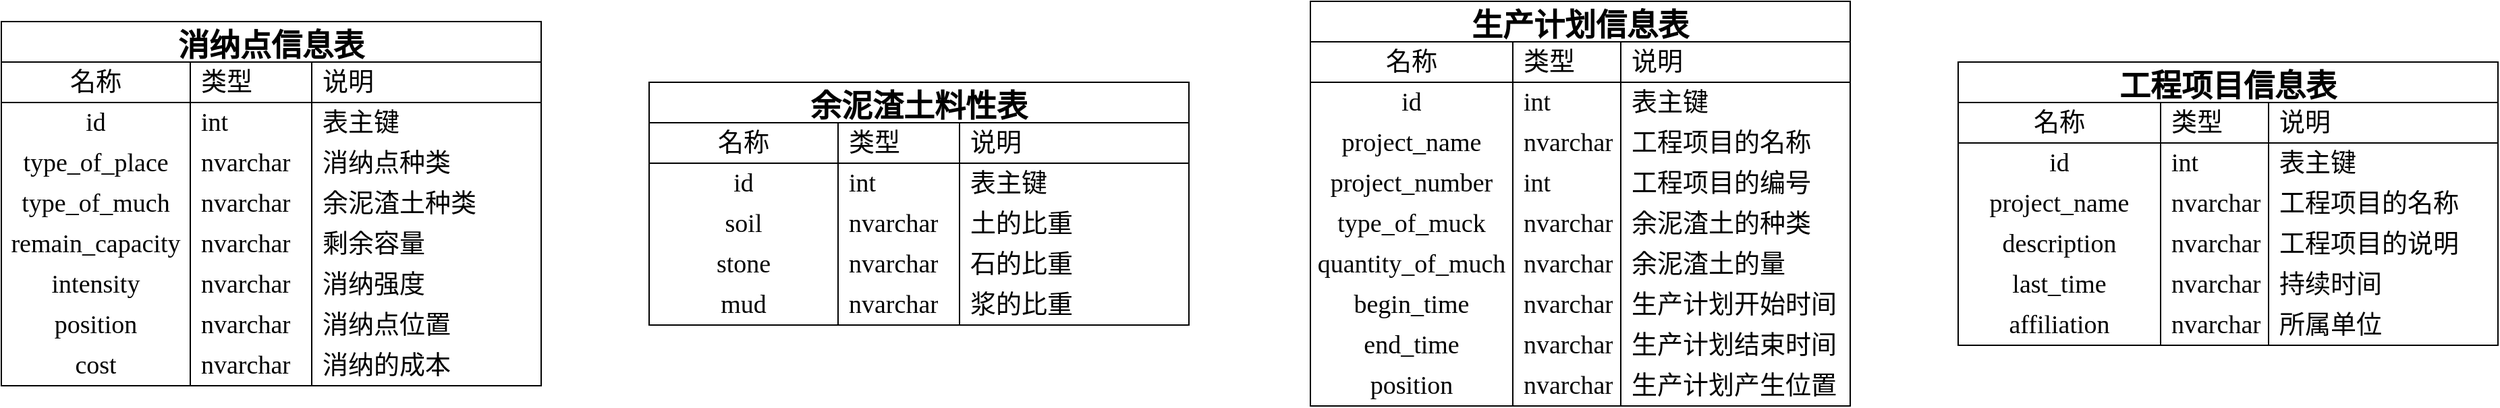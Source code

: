 <mxfile version="15.6.2" type="device"><diagram id="XghB18DuJ5tizhdQEO21" name="第 1 页"><mxGraphModel dx="942" dy="526" grid="1" gridSize="10" guides="1" tooltips="1" connect="1" arrows="1" fold="1" page="1" pageScale="1" pageWidth="827" pageHeight="1169" math="0" shadow="0"><root><mxCell id="0"/><mxCell id="1" parent="0"/><mxCell id="2" value="消纳点信息表" style="shape=table;startSize=30;container=1;collapsible=0;childLayout=tableLayout;fixedRows=1;rowLines=0;fontStyle=1;align=center;fontFamily=宋体;fontSize=23;" parent="1" vertex="1"><mxGeometry x="80" y="90" width="400" height="270" as="geometry"/></mxCell><mxCell id="3" value="" style="shape=partialRectangle;html=1;whiteSpace=wrap;collapsible=0;dropTarget=0;pointerEvents=0;fillColor=none;top=0;left=0;bottom=1;right=0;points=[[0,0.5],[1,0.5]];portConstraint=eastwest;" parent="2" vertex="1"><mxGeometry y="30" width="400" height="30" as="geometry"/></mxCell><mxCell id="4" value="名称" style="shape=partialRectangle;html=1;whiteSpace=wrap;connectable=0;fillColor=none;top=0;left=0;bottom=0;right=0;overflow=hidden;fontFamily=宋体;fontSize=19;" parent="3" vertex="1"><mxGeometry width="140" height="30" as="geometry"/></mxCell><mxCell id="5" value="类型" style="shape=partialRectangle;html=1;whiteSpace=wrap;connectable=0;fillColor=none;top=0;left=0;bottom=0;right=0;align=left;spacingLeft=6;overflow=hidden;fontFamily=宋体;fontSize=19;" parent="3" vertex="1"><mxGeometry x="140" width="90" height="30" as="geometry"/></mxCell><mxCell id="12" value="说明" style="shape=partialRectangle;html=1;whiteSpace=wrap;connectable=0;fillColor=none;top=0;left=0;bottom=0;right=0;align=left;spacingLeft=6;overflow=hidden;fontFamily=宋体;fontSize=19;" parent="3" vertex="1"><mxGeometry x="230" width="170" height="30" as="geometry"/></mxCell><mxCell id="6" value="" style="shape=partialRectangle;html=1;whiteSpace=wrap;collapsible=0;dropTarget=0;pointerEvents=0;fillColor=none;top=0;left=0;bottom=0;right=0;points=[[0,0.5],[1,0.5]];portConstraint=eastwest;" parent="2" vertex="1"><mxGeometry y="60" width="400" height="30" as="geometry"/></mxCell><mxCell id="7" value="id" style="shape=partialRectangle;html=1;whiteSpace=wrap;connectable=0;fillColor=none;top=0;left=0;bottom=0;right=0;overflow=hidden;fontFamily=Times New Roman;fontSize=19;" parent="6" vertex="1"><mxGeometry width="140" height="30" as="geometry"/></mxCell><mxCell id="8" value="int" style="shape=partialRectangle;html=1;whiteSpace=wrap;connectable=0;fillColor=none;top=0;left=0;bottom=0;right=0;align=left;spacingLeft=6;overflow=hidden;fontFamily=Times New Roman;fontSize=19;" parent="6" vertex="1"><mxGeometry x="140" width="90" height="30" as="geometry"/></mxCell><mxCell id="13" value="表主键" style="shape=partialRectangle;html=1;whiteSpace=wrap;connectable=0;fillColor=none;top=0;left=0;bottom=0;right=0;align=left;spacingLeft=6;overflow=hidden;fontFamily=宋体;fontSize=19;" parent="6" vertex="1"><mxGeometry x="230" width="170" height="30" as="geometry"/></mxCell><mxCell id="9" value="" style="shape=partialRectangle;html=1;whiteSpace=wrap;collapsible=0;dropTarget=0;pointerEvents=0;fillColor=none;top=0;left=0;bottom=0;right=0;points=[[0,0.5],[1,0.5]];portConstraint=eastwest;" parent="2" vertex="1"><mxGeometry y="90" width="400" height="30" as="geometry"/></mxCell><mxCell id="10" value="type_of_place" style="shape=partialRectangle;html=1;whiteSpace=wrap;connectable=0;fillColor=none;top=0;left=0;bottom=0;right=0;overflow=hidden;fontFamily=Times New Roman;fontSize=19;" parent="9" vertex="1"><mxGeometry width="140" height="30" as="geometry"/></mxCell><mxCell id="11" value="nvarchar" style="shape=partialRectangle;html=1;whiteSpace=wrap;connectable=0;fillColor=none;top=0;left=0;bottom=0;right=0;align=left;spacingLeft=6;overflow=hidden;fontFamily=Times New Roman;fontSize=19;" parent="9" vertex="1"><mxGeometry x="140" width="90" height="30" as="geometry"/></mxCell><mxCell id="14" value="消纳点种类" style="shape=partialRectangle;html=1;whiteSpace=wrap;connectable=0;fillColor=none;top=0;left=0;bottom=0;right=0;align=left;spacingLeft=6;overflow=hidden;fontFamily=宋体;fontSize=19;" parent="9" vertex="1"><mxGeometry x="230" width="170" height="30" as="geometry"/></mxCell><mxCell id="23" style="shape=partialRectangle;html=1;whiteSpace=wrap;collapsible=0;dropTarget=0;pointerEvents=0;fillColor=none;top=0;left=0;bottom=0;right=0;points=[[0,0.5],[1,0.5]];portConstraint=eastwest;" parent="2" vertex="1"><mxGeometry y="120" width="400" height="30" as="geometry"/></mxCell><mxCell id="24" value="type_of_much" style="shape=partialRectangle;html=1;whiteSpace=wrap;connectable=0;fillColor=none;top=0;left=0;bottom=0;right=0;overflow=hidden;fontFamily=Times New Roman;fontSize=19;" parent="23" vertex="1"><mxGeometry width="140" height="30" as="geometry"/></mxCell><mxCell id="25" value="nvarchar" style="shape=partialRectangle;html=1;whiteSpace=wrap;connectable=0;fillColor=none;top=0;left=0;bottom=0;right=0;align=left;spacingLeft=6;overflow=hidden;fontFamily=Times New Roman;fontSize=19;" parent="23" vertex="1"><mxGeometry x="140" width="90" height="30" as="geometry"/></mxCell><mxCell id="26" value="余泥渣土种类" style="shape=partialRectangle;html=1;whiteSpace=wrap;connectable=0;fillColor=none;top=0;left=0;bottom=0;right=0;align=left;spacingLeft=6;overflow=hidden;fontFamily=宋体;fontSize=19;" parent="23" vertex="1"><mxGeometry x="230" width="170" height="30" as="geometry"/></mxCell><mxCell id="19" style="shape=partialRectangle;html=1;whiteSpace=wrap;collapsible=0;dropTarget=0;pointerEvents=0;fillColor=none;top=0;left=0;bottom=0;right=0;points=[[0,0.5],[1,0.5]];portConstraint=eastwest;" parent="2" vertex="1"><mxGeometry y="150" width="400" height="30" as="geometry"/></mxCell><mxCell id="20" value="remain_capacity" style="shape=partialRectangle;html=1;whiteSpace=wrap;connectable=0;fillColor=none;top=0;left=0;bottom=0;right=0;overflow=hidden;fontFamily=Times New Roman;fontSize=19;" parent="19" vertex="1"><mxGeometry width="140" height="30" as="geometry"/></mxCell><mxCell id="21" value="nvarchar" style="shape=partialRectangle;html=1;whiteSpace=wrap;connectable=0;fillColor=none;top=0;left=0;bottom=0;right=0;align=left;spacingLeft=6;overflow=hidden;fontFamily=Times New Roman;fontSize=19;" parent="19" vertex="1"><mxGeometry x="140" width="90" height="30" as="geometry"/></mxCell><mxCell id="22" value="剩余容量" style="shape=partialRectangle;html=1;whiteSpace=wrap;connectable=0;fillColor=none;top=0;left=0;bottom=0;right=0;align=left;spacingLeft=6;overflow=hidden;fontFamily=宋体;fontSize=19;" parent="19" vertex="1"><mxGeometry x="230" width="170" height="30" as="geometry"/></mxCell><mxCell id="15" style="shape=partialRectangle;html=1;whiteSpace=wrap;collapsible=0;dropTarget=0;pointerEvents=0;fillColor=none;top=0;left=0;bottom=0;right=0;points=[[0,0.5],[1,0.5]];portConstraint=eastwest;" parent="2" vertex="1"><mxGeometry y="180" width="400" height="30" as="geometry"/></mxCell><mxCell id="16" value="intensity" style="shape=partialRectangle;html=1;whiteSpace=wrap;connectable=0;fillColor=none;top=0;left=0;bottom=0;right=0;overflow=hidden;fontFamily=Times New Roman;fontSize=19;" parent="15" vertex="1"><mxGeometry width="140" height="30" as="geometry"/></mxCell><mxCell id="17" value="nvarchar" style="shape=partialRectangle;html=1;whiteSpace=wrap;connectable=0;fillColor=none;top=0;left=0;bottom=0;right=0;align=left;spacingLeft=6;overflow=hidden;fontFamily=Times New Roman;fontSize=19;" parent="15" vertex="1"><mxGeometry x="140" width="90" height="30" as="geometry"/></mxCell><mxCell id="18" value="消纳强度" style="shape=partialRectangle;html=1;whiteSpace=wrap;connectable=0;fillColor=none;top=0;left=0;bottom=0;right=0;align=left;spacingLeft=6;overflow=hidden;fontFamily=宋体;fontSize=19;" parent="15" vertex="1"><mxGeometry x="230" width="170" height="30" as="geometry"/></mxCell><mxCell id="27" style="shape=partialRectangle;html=1;whiteSpace=wrap;collapsible=0;dropTarget=0;pointerEvents=0;fillColor=none;top=0;left=0;bottom=0;right=0;points=[[0,0.5],[1,0.5]];portConstraint=eastwest;" parent="2" vertex="1"><mxGeometry y="210" width="400" height="30" as="geometry"/></mxCell><mxCell id="28" value="position" style="shape=partialRectangle;html=1;whiteSpace=wrap;connectable=0;fillColor=none;top=0;left=0;bottom=0;right=0;overflow=hidden;fontFamily=Times New Roman;fontSize=19;" parent="27" vertex="1"><mxGeometry width="140" height="30" as="geometry"/></mxCell><mxCell id="29" value="nvarchar" style="shape=partialRectangle;html=1;whiteSpace=wrap;connectable=0;fillColor=none;top=0;left=0;bottom=0;right=0;align=left;spacingLeft=6;overflow=hidden;fontFamily=Times New Roman;fontSize=19;" parent="27" vertex="1"><mxGeometry x="140" width="90" height="30" as="geometry"/></mxCell><mxCell id="30" value="消纳点位置" style="shape=partialRectangle;html=1;whiteSpace=wrap;connectable=0;fillColor=none;top=0;left=0;bottom=0;right=0;align=left;spacingLeft=6;overflow=hidden;fontFamily=宋体;fontSize=19;" parent="27" vertex="1"><mxGeometry x="230" width="170" height="30" as="geometry"/></mxCell><mxCell id="35" style="shape=partialRectangle;html=1;whiteSpace=wrap;collapsible=0;dropTarget=0;pointerEvents=0;fillColor=none;top=0;left=0;bottom=0;right=0;points=[[0,0.5],[1,0.5]];portConstraint=eastwest;" parent="2" vertex="1"><mxGeometry y="240" width="400" height="30" as="geometry"/></mxCell><mxCell id="36" value="cost" style="shape=partialRectangle;html=1;whiteSpace=wrap;connectable=0;fillColor=none;top=0;left=0;bottom=0;right=0;overflow=hidden;fontFamily=Times New Roman;fontSize=19;" parent="35" vertex="1"><mxGeometry width="140" height="30" as="geometry"/></mxCell><mxCell id="37" value="nvarchar" style="shape=partialRectangle;html=1;whiteSpace=wrap;connectable=0;fillColor=none;top=0;left=0;bottom=0;right=0;align=left;spacingLeft=6;overflow=hidden;fontFamily=Times New Roman;fontSize=19;" parent="35" vertex="1"><mxGeometry x="140" width="90" height="30" as="geometry"/></mxCell><mxCell id="38" value="消纳的成本" style="shape=partialRectangle;html=1;whiteSpace=wrap;connectable=0;fillColor=none;top=0;left=0;bottom=0;right=0;align=left;spacingLeft=6;overflow=hidden;fontFamily=宋体;fontSize=19;" parent="35" vertex="1"><mxGeometry x="230" width="170" height="30" as="geometry"/></mxCell><mxCell id="170" value="余泥渣土料性表" style="shape=table;startSize=30;container=1;collapsible=0;childLayout=tableLayout;fixedRows=1;rowLines=0;fontStyle=1;align=center;fontFamily=宋体;fontSize=23;" parent="1" vertex="1"><mxGeometry x="560" y="135" width="400" height="180" as="geometry"/></mxCell><mxCell id="171" value="" style="shape=partialRectangle;html=1;whiteSpace=wrap;collapsible=0;dropTarget=0;pointerEvents=0;fillColor=none;top=0;left=0;bottom=1;right=0;points=[[0,0.5],[1,0.5]];portConstraint=eastwest;" parent="170" vertex="1"><mxGeometry y="30" width="400" height="30" as="geometry"/></mxCell><mxCell id="172" value="名称" style="shape=partialRectangle;html=1;whiteSpace=wrap;connectable=0;fillColor=none;top=0;left=0;bottom=0;right=0;overflow=hidden;fontFamily=宋体;fontSize=19;" parent="171" vertex="1"><mxGeometry width="140" height="30" as="geometry"/></mxCell><mxCell id="173" value="类型" style="shape=partialRectangle;html=1;whiteSpace=wrap;connectable=0;fillColor=none;top=0;left=0;bottom=0;right=0;align=left;spacingLeft=6;overflow=hidden;fontFamily=宋体;fontSize=19;" parent="171" vertex="1"><mxGeometry x="140" width="90" height="30" as="geometry"/></mxCell><mxCell id="174" value="说明" style="shape=partialRectangle;html=1;whiteSpace=wrap;connectable=0;fillColor=none;top=0;left=0;bottom=0;right=0;align=left;spacingLeft=6;overflow=hidden;fontFamily=宋体;fontSize=19;" parent="171" vertex="1"><mxGeometry x="230" width="170" height="30" as="geometry"/></mxCell><mxCell id="175" value="" style="shape=partialRectangle;html=1;whiteSpace=wrap;collapsible=0;dropTarget=0;pointerEvents=0;fillColor=none;top=0;left=0;bottom=0;right=0;points=[[0,0.5],[1,0.5]];portConstraint=eastwest;" parent="170" vertex="1"><mxGeometry y="60" width="400" height="30" as="geometry"/></mxCell><mxCell id="176" value="id" style="shape=partialRectangle;html=1;whiteSpace=wrap;connectable=0;fillColor=none;top=0;left=0;bottom=0;right=0;overflow=hidden;fontFamily=Times New Roman;fontSize=19;" parent="175" vertex="1"><mxGeometry width="140" height="30" as="geometry"/></mxCell><mxCell id="177" value="int" style="shape=partialRectangle;html=1;whiteSpace=wrap;connectable=0;fillColor=none;top=0;left=0;bottom=0;right=0;align=left;spacingLeft=6;overflow=hidden;fontFamily=Times New Roman;fontSize=19;" parent="175" vertex="1"><mxGeometry x="140" width="90" height="30" as="geometry"/></mxCell><mxCell id="178" value="表主键" style="shape=partialRectangle;html=1;whiteSpace=wrap;connectable=0;fillColor=none;top=0;left=0;bottom=0;right=0;align=left;spacingLeft=6;overflow=hidden;fontFamily=宋体;fontSize=19;" parent="175" vertex="1"><mxGeometry x="230" width="170" height="30" as="geometry"/></mxCell><mxCell id="179" value="" style="shape=partialRectangle;html=1;whiteSpace=wrap;collapsible=0;dropTarget=0;pointerEvents=0;fillColor=none;top=0;left=0;bottom=0;right=0;points=[[0,0.5],[1,0.5]];portConstraint=eastwest;" parent="170" vertex="1"><mxGeometry y="90" width="400" height="30" as="geometry"/></mxCell><mxCell id="180" value="soil" style="shape=partialRectangle;html=1;whiteSpace=wrap;connectable=0;fillColor=none;top=0;left=0;bottom=0;right=0;overflow=hidden;fontFamily=Times New Roman;fontSize=19;" parent="179" vertex="1"><mxGeometry width="140" height="30" as="geometry"/></mxCell><mxCell id="181" value="nvarchar" style="shape=partialRectangle;html=1;whiteSpace=wrap;connectable=0;fillColor=none;top=0;left=0;bottom=0;right=0;align=left;spacingLeft=6;overflow=hidden;fontFamily=Times New Roman;fontSize=19;" parent="179" vertex="1"><mxGeometry x="140" width="90" height="30" as="geometry"/></mxCell><mxCell id="182" value="土的比重" style="shape=partialRectangle;html=1;whiteSpace=wrap;connectable=0;fillColor=none;top=0;left=0;bottom=0;right=0;align=left;spacingLeft=6;overflow=hidden;fontFamily=宋体;fontSize=19;" parent="179" vertex="1"><mxGeometry x="230" width="170" height="30" as="geometry"/></mxCell><mxCell id="183" style="shape=partialRectangle;html=1;whiteSpace=wrap;collapsible=0;dropTarget=0;pointerEvents=0;fillColor=none;top=0;left=0;bottom=0;right=0;points=[[0,0.5],[1,0.5]];portConstraint=eastwest;" parent="170" vertex="1"><mxGeometry y="120" width="400" height="30" as="geometry"/></mxCell><mxCell id="184" value="stone" style="shape=partialRectangle;html=1;whiteSpace=wrap;connectable=0;fillColor=none;top=0;left=0;bottom=0;right=0;overflow=hidden;fontFamily=Times New Roman;fontSize=19;" parent="183" vertex="1"><mxGeometry width="140" height="30" as="geometry"/></mxCell><mxCell id="185" value="nvarchar" style="shape=partialRectangle;html=1;whiteSpace=wrap;connectable=0;fillColor=none;top=0;left=0;bottom=0;right=0;align=left;spacingLeft=6;overflow=hidden;fontFamily=Times New Roman;fontSize=19;" parent="183" vertex="1"><mxGeometry x="140" width="90" height="30" as="geometry"/></mxCell><mxCell id="186" value="石的比重" style="shape=partialRectangle;html=1;whiteSpace=wrap;connectable=0;fillColor=none;top=0;left=0;bottom=0;right=0;align=left;spacingLeft=6;overflow=hidden;fontFamily=宋体;fontSize=19;" parent="183" vertex="1"><mxGeometry x="230" width="170" height="30" as="geometry"/></mxCell><mxCell id="187" style="shape=partialRectangle;html=1;whiteSpace=wrap;collapsible=0;dropTarget=0;pointerEvents=0;fillColor=none;top=0;left=0;bottom=0;right=0;points=[[0,0.5],[1,0.5]];portConstraint=eastwest;" parent="170" vertex="1"><mxGeometry y="150" width="400" height="30" as="geometry"/></mxCell><mxCell id="188" value="mud" style="shape=partialRectangle;html=1;whiteSpace=wrap;connectable=0;fillColor=none;top=0;left=0;bottom=0;right=0;overflow=hidden;fontFamily=Times New Roman;fontSize=19;" parent="187" vertex="1"><mxGeometry width="140" height="30" as="geometry"/></mxCell><mxCell id="189" value="nvarchar" style="shape=partialRectangle;html=1;whiteSpace=wrap;connectable=0;fillColor=none;top=0;left=0;bottom=0;right=0;align=left;spacingLeft=6;overflow=hidden;fontFamily=Times New Roman;fontSize=19;" parent="187" vertex="1"><mxGeometry x="140" width="90" height="30" as="geometry"/></mxCell><mxCell id="190" value="浆的比重" style="shape=partialRectangle;html=1;whiteSpace=wrap;connectable=0;fillColor=none;top=0;left=0;bottom=0;right=0;align=left;spacingLeft=6;overflow=hidden;fontFamily=宋体;fontSize=19;" parent="187" vertex="1"><mxGeometry x="230" width="170" height="30" as="geometry"/></mxCell><mxCell id="208" value="生产计划信息表" style="shape=table;startSize=30;container=1;collapsible=0;childLayout=tableLayout;fixedRows=1;rowLines=0;fontStyle=1;align=center;fontFamily=宋体;fontSize=23;" parent="1" vertex="1"><mxGeometry x="1050" y="75" width="400" height="300" as="geometry"/></mxCell><mxCell id="209" value="" style="shape=partialRectangle;html=1;whiteSpace=wrap;collapsible=0;dropTarget=0;pointerEvents=0;fillColor=none;top=0;left=0;bottom=1;right=0;points=[[0,0.5],[1,0.5]];portConstraint=eastwest;" parent="208" vertex="1"><mxGeometry y="30" width="400" height="30" as="geometry"/></mxCell><mxCell id="210" value="名称" style="shape=partialRectangle;html=1;whiteSpace=wrap;connectable=0;fillColor=none;top=0;left=0;bottom=0;right=0;overflow=hidden;fontFamily=宋体;fontSize=19;" parent="209" vertex="1"><mxGeometry width="150" height="30" as="geometry"/></mxCell><mxCell id="211" value="类型" style="shape=partialRectangle;html=1;whiteSpace=wrap;connectable=0;fillColor=none;top=0;left=0;bottom=0;right=0;align=left;spacingLeft=6;overflow=hidden;fontFamily=宋体;fontSize=19;" parent="209" vertex="1"><mxGeometry x="150" width="80" height="30" as="geometry"/></mxCell><mxCell id="212" value="说明" style="shape=partialRectangle;html=1;whiteSpace=wrap;connectable=0;fillColor=none;top=0;left=0;bottom=0;right=0;align=left;spacingLeft=6;overflow=hidden;fontFamily=宋体;fontSize=19;" parent="209" vertex="1"><mxGeometry x="230" width="170" height="30" as="geometry"/></mxCell><mxCell id="213" value="" style="shape=partialRectangle;html=1;whiteSpace=wrap;collapsible=0;dropTarget=0;pointerEvents=0;fillColor=none;top=0;left=0;bottom=0;right=0;points=[[0,0.5],[1,0.5]];portConstraint=eastwest;" parent="208" vertex="1"><mxGeometry y="60" width="400" height="30" as="geometry"/></mxCell><mxCell id="214" value="id" style="shape=partialRectangle;html=1;whiteSpace=wrap;connectable=0;fillColor=none;top=0;left=0;bottom=0;right=0;overflow=hidden;fontFamily=Times New Roman;fontSize=19;" parent="213" vertex="1"><mxGeometry width="150" height="30" as="geometry"/></mxCell><mxCell id="215" value="int" style="shape=partialRectangle;html=1;whiteSpace=wrap;connectable=0;fillColor=none;top=0;left=0;bottom=0;right=0;align=left;spacingLeft=6;overflow=hidden;fontFamily=Times New Roman;fontSize=19;" parent="213" vertex="1"><mxGeometry x="150" width="80" height="30" as="geometry"/></mxCell><mxCell id="216" value="表主键" style="shape=partialRectangle;html=1;whiteSpace=wrap;connectable=0;fillColor=none;top=0;left=0;bottom=0;right=0;align=left;spacingLeft=6;overflow=hidden;fontFamily=宋体;fontSize=19;" parent="213" vertex="1"><mxGeometry x="230" width="170" height="30" as="geometry"/></mxCell><mxCell id="217" value="" style="shape=partialRectangle;html=1;whiteSpace=wrap;collapsible=0;dropTarget=0;pointerEvents=0;fillColor=none;top=0;left=0;bottom=0;right=0;points=[[0,0.5],[1,0.5]];portConstraint=eastwest;" parent="208" vertex="1"><mxGeometry y="90" width="400" height="30" as="geometry"/></mxCell><mxCell id="218" value="project_name" style="shape=partialRectangle;html=1;whiteSpace=wrap;connectable=0;fillColor=none;top=0;left=0;bottom=0;right=0;overflow=hidden;fontFamily=Times New Roman;fontSize=19;" parent="217" vertex="1"><mxGeometry width="150" height="30" as="geometry"/></mxCell><mxCell id="219" value="nvarchar" style="shape=partialRectangle;html=1;whiteSpace=wrap;connectable=0;fillColor=none;top=0;left=0;bottom=0;right=0;align=left;spacingLeft=6;overflow=hidden;fontFamily=Times New Roman;fontSize=19;" parent="217" vertex="1"><mxGeometry x="150" width="80" height="30" as="geometry"/></mxCell><mxCell id="220" value="工程项目的名称" style="shape=partialRectangle;html=1;whiteSpace=wrap;connectable=0;fillColor=none;top=0;left=0;bottom=0;right=0;align=left;spacingLeft=6;overflow=hidden;fontFamily=宋体;fontSize=19;" parent="217" vertex="1"><mxGeometry x="230" width="170" height="30" as="geometry"/></mxCell><mxCell id="221" style="shape=partialRectangle;html=1;whiteSpace=wrap;collapsible=0;dropTarget=0;pointerEvents=0;fillColor=none;top=0;left=0;bottom=0;right=0;points=[[0,0.5],[1,0.5]];portConstraint=eastwest;" parent="208" vertex="1"><mxGeometry y="120" width="400" height="30" as="geometry"/></mxCell><mxCell id="222" value="project_number" style="shape=partialRectangle;html=1;whiteSpace=wrap;connectable=0;fillColor=none;top=0;left=0;bottom=0;right=0;overflow=hidden;fontFamily=Times New Roman;fontSize=19;" parent="221" vertex="1"><mxGeometry width="150" height="30" as="geometry"/></mxCell><mxCell id="223" value="int" style="shape=partialRectangle;html=1;whiteSpace=wrap;connectable=0;fillColor=none;top=0;left=0;bottom=0;right=0;align=left;spacingLeft=6;overflow=hidden;fontFamily=Times New Roman;fontSize=19;" parent="221" vertex="1"><mxGeometry x="150" width="80" height="30" as="geometry"/></mxCell><mxCell id="224" value="工程项目的编号" style="shape=partialRectangle;html=1;whiteSpace=wrap;connectable=0;fillColor=none;top=0;left=0;bottom=0;right=0;align=left;spacingLeft=6;overflow=hidden;fontFamily=宋体;fontSize=19;" parent="221" vertex="1"><mxGeometry x="230" width="170" height="30" as="geometry"/></mxCell><mxCell id="225" style="shape=partialRectangle;html=1;whiteSpace=wrap;collapsible=0;dropTarget=0;pointerEvents=0;fillColor=none;top=0;left=0;bottom=0;right=0;points=[[0,0.5],[1,0.5]];portConstraint=eastwest;" parent="208" vertex="1"><mxGeometry y="150" width="400" height="30" as="geometry"/></mxCell><mxCell id="226" value="type_of_muck" style="shape=partialRectangle;html=1;whiteSpace=wrap;connectable=0;fillColor=none;top=0;left=0;bottom=0;right=0;overflow=hidden;fontFamily=Times New Roman;fontSize=19;" parent="225" vertex="1"><mxGeometry width="150" height="30" as="geometry"/></mxCell><mxCell id="227" value="nvarchar" style="shape=partialRectangle;html=1;whiteSpace=wrap;connectable=0;fillColor=none;top=0;left=0;bottom=0;right=0;align=left;spacingLeft=6;overflow=hidden;fontFamily=Times New Roman;fontSize=19;" parent="225" vertex="1"><mxGeometry x="150" width="80" height="30" as="geometry"/></mxCell><mxCell id="228" value="余泥渣土的种类" style="shape=partialRectangle;html=1;whiteSpace=wrap;connectable=0;fillColor=none;top=0;left=0;bottom=0;right=0;align=left;spacingLeft=6;overflow=hidden;fontFamily=宋体;fontSize=19;" parent="225" vertex="1"><mxGeometry x="230" width="170" height="30" as="geometry"/></mxCell><mxCell id="230" style="shape=partialRectangle;html=1;whiteSpace=wrap;collapsible=0;dropTarget=0;pointerEvents=0;fillColor=none;top=0;left=0;bottom=0;right=0;points=[[0,0.5],[1,0.5]];portConstraint=eastwest;" parent="208" vertex="1"><mxGeometry y="180" width="400" height="30" as="geometry"/></mxCell><mxCell id="231" value="quantity_of_much" style="shape=partialRectangle;html=1;whiteSpace=wrap;connectable=0;fillColor=none;top=0;left=0;bottom=0;right=0;overflow=hidden;fontFamily=Times New Roman;fontSize=19;" parent="230" vertex="1"><mxGeometry width="150" height="30" as="geometry"/></mxCell><mxCell id="232" value="nvarchar" style="shape=partialRectangle;html=1;whiteSpace=wrap;connectable=0;fillColor=none;top=0;left=0;bottom=0;right=0;align=left;spacingLeft=6;overflow=hidden;fontFamily=Times New Roman;fontSize=19;" parent="230" vertex="1"><mxGeometry x="150" width="80" height="30" as="geometry"/></mxCell><mxCell id="233" value="余泥渣土的量" style="shape=partialRectangle;html=1;whiteSpace=wrap;connectable=0;fillColor=none;top=0;left=0;bottom=0;right=0;align=left;spacingLeft=6;overflow=hidden;fontFamily=宋体;fontSize=19;" parent="230" vertex="1"><mxGeometry x="230" width="170" height="30" as="geometry"/></mxCell><mxCell id="234" style="shape=partialRectangle;html=1;whiteSpace=wrap;collapsible=0;dropTarget=0;pointerEvents=0;fillColor=none;top=0;left=0;bottom=0;right=0;points=[[0,0.5],[1,0.5]];portConstraint=eastwest;" parent="208" vertex="1"><mxGeometry y="210" width="400" height="30" as="geometry"/></mxCell><mxCell id="235" value="begin_time" style="shape=partialRectangle;html=1;whiteSpace=wrap;connectable=0;fillColor=none;top=0;left=0;bottom=0;right=0;overflow=hidden;fontFamily=Times New Roman;fontSize=19;" parent="234" vertex="1"><mxGeometry width="150" height="30" as="geometry"/></mxCell><mxCell id="236" value="nvarchar" style="shape=partialRectangle;html=1;whiteSpace=wrap;connectable=0;fillColor=none;top=0;left=0;bottom=0;right=0;align=left;spacingLeft=6;overflow=hidden;fontFamily=Times New Roman;fontSize=19;" parent="234" vertex="1"><mxGeometry x="150" width="80" height="30" as="geometry"/></mxCell><mxCell id="237" value="生产计划开始时间" style="shape=partialRectangle;html=1;whiteSpace=wrap;connectable=0;fillColor=none;top=0;left=0;bottom=0;right=0;align=left;spacingLeft=6;overflow=hidden;fontFamily=宋体;fontSize=19;" parent="234" vertex="1"><mxGeometry x="230" width="170" height="30" as="geometry"/></mxCell><mxCell id="238" style="shape=partialRectangle;html=1;whiteSpace=wrap;collapsible=0;dropTarget=0;pointerEvents=0;fillColor=none;top=0;left=0;bottom=0;right=0;points=[[0,0.5],[1,0.5]];portConstraint=eastwest;" parent="208" vertex="1"><mxGeometry y="240" width="400" height="30" as="geometry"/></mxCell><mxCell id="239" value="end_time" style="shape=partialRectangle;html=1;whiteSpace=wrap;connectable=0;fillColor=none;top=0;left=0;bottom=0;right=0;overflow=hidden;fontFamily=Times New Roman;fontSize=19;" parent="238" vertex="1"><mxGeometry width="150" height="30" as="geometry"/></mxCell><mxCell id="240" value="nvarchar" style="shape=partialRectangle;html=1;whiteSpace=wrap;connectable=0;fillColor=none;top=0;left=0;bottom=0;right=0;align=left;spacingLeft=6;overflow=hidden;fontFamily=Times New Roman;fontSize=19;" parent="238" vertex="1"><mxGeometry x="150" width="80" height="30" as="geometry"/></mxCell><mxCell id="241" value="生产计划结束时间" style="shape=partialRectangle;html=1;whiteSpace=wrap;connectable=0;fillColor=none;top=0;left=0;bottom=0;right=0;align=left;spacingLeft=6;overflow=hidden;fontFamily=宋体;fontSize=19;" parent="238" vertex="1"><mxGeometry x="230" width="170" height="30" as="geometry"/></mxCell><mxCell id="242" style="shape=partialRectangle;html=1;whiteSpace=wrap;collapsible=0;dropTarget=0;pointerEvents=0;fillColor=none;top=0;left=0;bottom=0;right=0;points=[[0,0.5],[1,0.5]];portConstraint=eastwest;" parent="208" vertex="1"><mxGeometry y="270" width="400" height="30" as="geometry"/></mxCell><mxCell id="243" value="position" style="shape=partialRectangle;html=1;whiteSpace=wrap;connectable=0;fillColor=none;top=0;left=0;bottom=0;right=0;overflow=hidden;fontFamily=Times New Roman;fontSize=19;" parent="242" vertex="1"><mxGeometry width="150" height="30" as="geometry"/></mxCell><mxCell id="244" value="nvarchar" style="shape=partialRectangle;html=1;whiteSpace=wrap;connectable=0;fillColor=none;top=0;left=0;bottom=0;right=0;align=left;spacingLeft=6;overflow=hidden;fontFamily=Times New Roman;fontSize=19;" parent="242" vertex="1"><mxGeometry x="150" width="80" height="30" as="geometry"/></mxCell><mxCell id="245" value="生产计划产生位置" style="shape=partialRectangle;html=1;whiteSpace=wrap;connectable=0;fillColor=none;top=0;left=0;bottom=0;right=0;align=left;spacingLeft=6;overflow=hidden;fontFamily=宋体;fontSize=19;" parent="242" vertex="1"><mxGeometry x="230" width="170" height="30" as="geometry"/></mxCell><mxCell id="246" value="工程项目信息表" style="shape=table;startSize=30;container=1;collapsible=0;childLayout=tableLayout;fixedRows=1;rowLines=0;fontStyle=1;align=center;fontFamily=宋体;fontSize=23;" parent="1" vertex="1"><mxGeometry x="1530" y="120" width="400" height="210" as="geometry"/></mxCell><mxCell id="247" value="" style="shape=partialRectangle;html=1;whiteSpace=wrap;collapsible=0;dropTarget=0;pointerEvents=0;fillColor=none;top=0;left=0;bottom=1;right=0;points=[[0,0.5],[1,0.5]];portConstraint=eastwest;" parent="246" vertex="1"><mxGeometry y="30" width="400" height="30" as="geometry"/></mxCell><mxCell id="248" value="名称" style="shape=partialRectangle;html=1;whiteSpace=wrap;connectable=0;fillColor=none;top=0;left=0;bottom=0;right=0;overflow=hidden;fontFamily=宋体;fontSize=19;" parent="247" vertex="1"><mxGeometry width="150" height="30" as="geometry"/></mxCell><mxCell id="249" value="类型" style="shape=partialRectangle;html=1;whiteSpace=wrap;connectable=0;fillColor=none;top=0;left=0;bottom=0;right=0;align=left;spacingLeft=6;overflow=hidden;fontFamily=宋体;fontSize=19;" parent="247" vertex="1"><mxGeometry x="150" width="80" height="30" as="geometry"/></mxCell><mxCell id="250" value="说明" style="shape=partialRectangle;html=1;whiteSpace=wrap;connectable=0;fillColor=none;top=0;left=0;bottom=0;right=0;align=left;spacingLeft=6;overflow=hidden;fontFamily=宋体;fontSize=19;" parent="247" vertex="1"><mxGeometry x="230" width="170" height="30" as="geometry"/></mxCell><mxCell id="251" value="" style="shape=partialRectangle;html=1;whiteSpace=wrap;collapsible=0;dropTarget=0;pointerEvents=0;fillColor=none;top=0;left=0;bottom=0;right=0;points=[[0,0.5],[1,0.5]];portConstraint=eastwest;" parent="246" vertex="1"><mxGeometry y="60" width="400" height="30" as="geometry"/></mxCell><mxCell id="252" value="id" style="shape=partialRectangle;html=1;whiteSpace=wrap;connectable=0;fillColor=none;top=0;left=0;bottom=0;right=0;overflow=hidden;fontFamily=Times New Roman;fontSize=19;" parent="251" vertex="1"><mxGeometry width="150" height="30" as="geometry"/></mxCell><mxCell id="253" value="int" style="shape=partialRectangle;html=1;whiteSpace=wrap;connectable=0;fillColor=none;top=0;left=0;bottom=0;right=0;align=left;spacingLeft=6;overflow=hidden;fontFamily=Times New Roman;fontSize=19;" parent="251" vertex="1"><mxGeometry x="150" width="80" height="30" as="geometry"/></mxCell><mxCell id="254" value="表主键" style="shape=partialRectangle;html=1;whiteSpace=wrap;connectable=0;fillColor=none;top=0;left=0;bottom=0;right=0;align=left;spacingLeft=6;overflow=hidden;fontFamily=宋体;fontSize=19;" parent="251" vertex="1"><mxGeometry x="230" width="170" height="30" as="geometry"/></mxCell><mxCell id="255" value="" style="shape=partialRectangle;html=1;whiteSpace=wrap;collapsible=0;dropTarget=0;pointerEvents=0;fillColor=none;top=0;left=0;bottom=0;right=0;points=[[0,0.5],[1,0.5]];portConstraint=eastwest;" parent="246" vertex="1"><mxGeometry y="90" width="400" height="30" as="geometry"/></mxCell><mxCell id="256" value="project_name" style="shape=partialRectangle;html=1;whiteSpace=wrap;connectable=0;fillColor=none;top=0;left=0;bottom=0;right=0;overflow=hidden;fontFamily=Times New Roman;fontSize=19;" parent="255" vertex="1"><mxGeometry width="150" height="30" as="geometry"/></mxCell><mxCell id="257" value="nvarchar" style="shape=partialRectangle;html=1;whiteSpace=wrap;connectable=0;fillColor=none;top=0;left=0;bottom=0;right=0;align=left;spacingLeft=6;overflow=hidden;fontFamily=Times New Roman;fontSize=19;" parent="255" vertex="1"><mxGeometry x="150" width="80" height="30" as="geometry"/></mxCell><mxCell id="258" value="工程项目的名称" style="shape=partialRectangle;html=1;whiteSpace=wrap;connectable=0;fillColor=none;top=0;left=0;bottom=0;right=0;align=left;spacingLeft=6;overflow=hidden;fontFamily=宋体;fontSize=19;" parent="255" vertex="1"><mxGeometry x="230" width="170" height="30" as="geometry"/></mxCell><mxCell id="259" style="shape=partialRectangle;html=1;whiteSpace=wrap;collapsible=0;dropTarget=0;pointerEvents=0;fillColor=none;top=0;left=0;bottom=0;right=0;points=[[0,0.5],[1,0.5]];portConstraint=eastwest;" parent="246" vertex="1"><mxGeometry y="120" width="400" height="30" as="geometry"/></mxCell><mxCell id="260" value="description" style="shape=partialRectangle;html=1;whiteSpace=wrap;connectable=0;fillColor=none;top=0;left=0;bottom=0;right=0;overflow=hidden;fontFamily=Times New Roman;fontSize=19;" parent="259" vertex="1"><mxGeometry width="150" height="30" as="geometry"/></mxCell><mxCell id="261" value="nvarchar" style="shape=partialRectangle;html=1;whiteSpace=wrap;connectable=0;fillColor=none;top=0;left=0;bottom=0;right=0;align=left;spacingLeft=6;overflow=hidden;fontFamily=Times New Roman;fontSize=19;" parent="259" vertex="1"><mxGeometry x="150" width="80" height="30" as="geometry"/></mxCell><mxCell id="262" value="工程项目的说明" style="shape=partialRectangle;html=1;whiteSpace=wrap;connectable=0;fillColor=none;top=0;left=0;bottom=0;right=0;align=left;spacingLeft=6;overflow=hidden;fontFamily=宋体;fontSize=19;" parent="259" vertex="1"><mxGeometry x="230" width="170" height="30" as="geometry"/></mxCell><mxCell id="263" style="shape=partialRectangle;html=1;whiteSpace=wrap;collapsible=0;dropTarget=0;pointerEvents=0;fillColor=none;top=0;left=0;bottom=0;right=0;points=[[0,0.5],[1,0.5]];portConstraint=eastwest;" parent="246" vertex="1"><mxGeometry y="150" width="400" height="30" as="geometry"/></mxCell><mxCell id="264" value="last_time" style="shape=partialRectangle;html=1;whiteSpace=wrap;connectable=0;fillColor=none;top=0;left=0;bottom=0;right=0;overflow=hidden;fontFamily=Times New Roman;fontSize=19;" parent="263" vertex="1"><mxGeometry width="150" height="30" as="geometry"/></mxCell><mxCell id="265" value="nvarchar" style="shape=partialRectangle;html=1;whiteSpace=wrap;connectable=0;fillColor=none;top=0;left=0;bottom=0;right=0;align=left;spacingLeft=6;overflow=hidden;fontFamily=Times New Roman;fontSize=19;" parent="263" vertex="1"><mxGeometry x="150" width="80" height="30" as="geometry"/></mxCell><mxCell id="266" value="持续时间" style="shape=partialRectangle;html=1;whiteSpace=wrap;connectable=0;fillColor=none;top=0;left=0;bottom=0;right=0;align=left;spacingLeft=6;overflow=hidden;fontFamily=宋体;fontSize=19;" parent="263" vertex="1"><mxGeometry x="230" width="170" height="30" as="geometry"/></mxCell><mxCell id="267" style="shape=partialRectangle;html=1;whiteSpace=wrap;collapsible=0;dropTarget=0;pointerEvents=0;fillColor=none;top=0;left=0;bottom=0;right=0;points=[[0,0.5],[1,0.5]];portConstraint=eastwest;" parent="246" vertex="1"><mxGeometry y="180" width="400" height="30" as="geometry"/></mxCell><mxCell id="268" value="affiliation" style="shape=partialRectangle;html=1;whiteSpace=wrap;connectable=0;fillColor=none;top=0;left=0;bottom=0;right=0;overflow=hidden;fontFamily=Times New Roman;fontSize=19;" parent="267" vertex="1"><mxGeometry width="150" height="30" as="geometry"/></mxCell><mxCell id="269" value="nvarchar" style="shape=partialRectangle;html=1;whiteSpace=wrap;connectable=0;fillColor=none;top=0;left=0;bottom=0;right=0;align=left;spacingLeft=6;overflow=hidden;fontFamily=Times New Roman;fontSize=19;" parent="267" vertex="1"><mxGeometry x="150" width="80" height="30" as="geometry"/></mxCell><mxCell id="270" value="所属单位" style="shape=partialRectangle;html=1;whiteSpace=wrap;connectable=0;fillColor=none;top=0;left=0;bottom=0;right=0;align=left;spacingLeft=6;overflow=hidden;fontFamily=宋体;fontSize=19;" parent="267" vertex="1"><mxGeometry x="230" width="170" height="30" as="geometry"/></mxCell></root></mxGraphModel></diagram></mxfile>